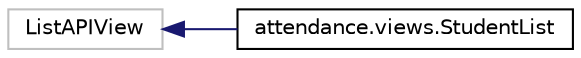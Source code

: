 digraph "Graphical Class Hierarchy"
{
  edge [fontname="Helvetica",fontsize="10",labelfontname="Helvetica",labelfontsize="10"];
  node [fontname="Helvetica",fontsize="10",shape=record];
  rankdir="LR";
  Node31 [label="ListAPIView",height=0.2,width=0.4,color="grey75", fillcolor="white", style="filled"];
  Node31 -> Node0 [dir="back",color="midnightblue",fontsize="10",style="solid",fontname="Helvetica"];
  Node0 [label="attendance.views.StudentList",height=0.2,width=0.4,color="black", fillcolor="white", style="filled",URL="$classattendance_1_1views_1_1_student_list.html"];
}
